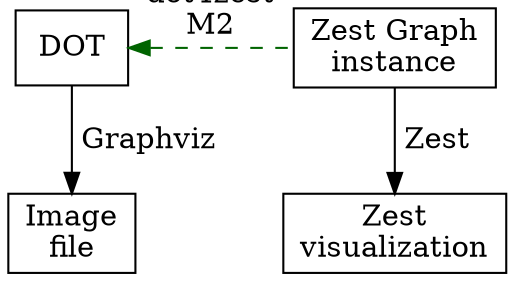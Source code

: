 /*******************************************************************************
 * Copyright (c) 2009 Fabian Steeg. All rights reserved. This program and the
 * accompanying materials are made available under the terms of the Eclipse
 * Public License v1.0 which accompanies this distribution, and is available at
 * http://www.eclipse.org/legal/epl-v10.html
 * <p/>
 * Contributors: Fabian Steeg - initial API and implementation; see bug 277380
 *******************************************************************************/
digraph M2{
	node[shape=box]
	dot[label="DOT"]
	zestCode[label="Zest Graph\ninstance"]
	zestVis[label="Zest\nvisualization"]
	image[label="Image\nfile"]
	
	dot->image[label=" Graphviz"]
	dot->zestCode[constraint=false color=darkgreen style=dashed label="dot4zest\nM2" dir=back]
	zestCode->zestVis[label=" Zest"]
}
